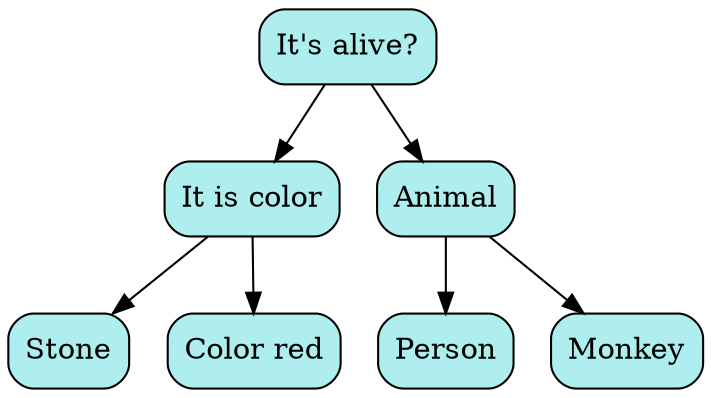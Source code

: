 digraph
{
rankdir = TB;
POINT_0x61fda3fa72a0[shape=Mrecord, label = "It's alive?", style="filled",fillcolor="#AFEEEE"]
POINT_0x61fda3fa7460[shape=Mrecord, label = "It is color", style="filled",fillcolor="#AFEEEE"]
POINT_0x61fda3fa81e0[shape=Mrecord, label = "Stone", style="filled",fillcolor="#AFEEEE"]
POINT_0x61fda3fa8100[shape=Mrecord, label = "Color red", style="filled",fillcolor="#AFEEEE"]
POINT_0x61fda3fa7380[shape=Mrecord, label = "Animal", style="filled",fillcolor="#AFEEEE"]
POINT_0x61fda3fa8020[shape=Mrecord, label = "Person", style="filled",fillcolor="#AFEEEE"]
POINT_0x61fda3fa7f40[shape=Mrecord, label = "Monkey", style="filled",fillcolor="#AFEEEE"]
POINT_0x61fda3fa72a0 -> POINT_0x61fda3fa7460
POINT_0x61fda3fa72a0 -> POINT_0x61fda3fa7380
POINT_0x61fda3fa7460 -> POINT_0x61fda3fa81e0
POINT_0x61fda3fa7460 -> POINT_0x61fda3fa8100
POINT_0x61fda3fa7380 -> POINT_0x61fda3fa8020
POINT_0x61fda3fa7380 -> POINT_0x61fda3fa7f40
}
